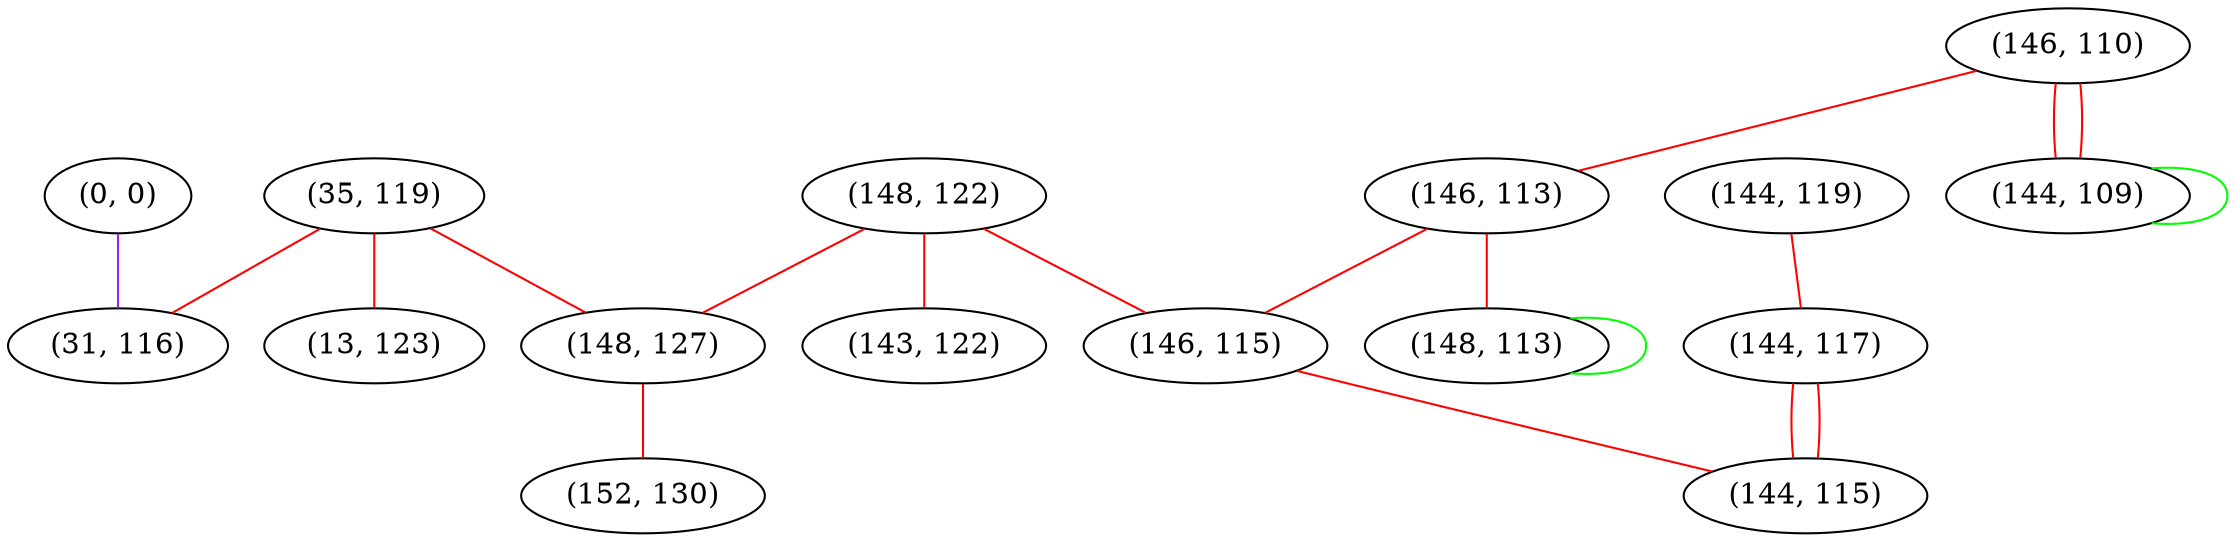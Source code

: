 graph "" {
"(148, 122)";
"(0, 0)";
"(35, 119)";
"(148, 127)";
"(146, 110)";
"(146, 113)";
"(13, 123)";
"(144, 119)";
"(146, 115)";
"(152, 130)";
"(31, 116)";
"(144, 117)";
"(144, 115)";
"(148, 113)";
"(144, 109)";
"(143, 122)";
"(148, 122)" -- "(148, 127)"  [color=red, key=0, weight=1];
"(148, 122)" -- "(146, 115)"  [color=red, key=0, weight=1];
"(148, 122)" -- "(143, 122)"  [color=red, key=0, weight=1];
"(0, 0)" -- "(31, 116)"  [color=purple, key=0, weight=4];
"(35, 119)" -- "(31, 116)"  [color=red, key=0, weight=1];
"(35, 119)" -- "(148, 127)"  [color=red, key=0, weight=1];
"(35, 119)" -- "(13, 123)"  [color=red, key=0, weight=1];
"(148, 127)" -- "(152, 130)"  [color=red, key=0, weight=1];
"(146, 110)" -- "(144, 109)"  [color=red, key=0, weight=1];
"(146, 110)" -- "(144, 109)"  [color=red, key=1, weight=1];
"(146, 110)" -- "(146, 113)"  [color=red, key=0, weight=1];
"(146, 113)" -- "(148, 113)"  [color=red, key=0, weight=1];
"(146, 113)" -- "(146, 115)"  [color=red, key=0, weight=1];
"(144, 119)" -- "(144, 117)"  [color=red, key=0, weight=1];
"(146, 115)" -- "(144, 115)"  [color=red, key=0, weight=1];
"(144, 117)" -- "(144, 115)"  [color=red, key=0, weight=1];
"(144, 117)" -- "(144, 115)"  [color=red, key=1, weight=1];
"(148, 113)" -- "(148, 113)"  [color=green, key=0, weight=2];
"(144, 109)" -- "(144, 109)"  [color=green, key=0, weight=2];
}
